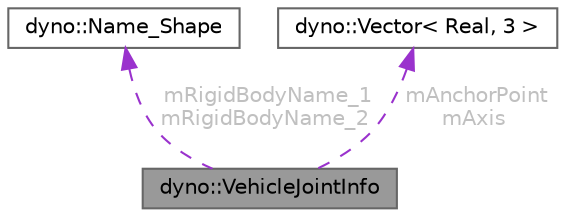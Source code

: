 digraph "dyno::VehicleJointInfo"
{
 // LATEX_PDF_SIZE
  bgcolor="transparent";
  edge [fontname=Helvetica,fontsize=10,labelfontname=Helvetica,labelfontsize=10];
  node [fontname=Helvetica,fontsize=10,shape=box,height=0.2,width=0.4];
  Node1 [id="Node000001",label="dyno::VehicleJointInfo",height=0.2,width=0.4,color="gray40", fillcolor="grey60", style="filled", fontcolor="black",tooltip="The joint information is stored in mVehicleJointInfo."];
  Node2 -> Node1 [id="edge1_Node000001_Node000002",dir="back",color="darkorchid3",style="dashed",tooltip=" ",label=" mRigidBodyName_1\nmRigidBodyName_2",fontcolor="grey" ];
  Node2 [id="Node000002",label="dyno::Name_Shape",height=0.2,width=0.4,color="gray40", fillcolor="white", style="filled",URL="$structdyno_1_1_name___shape.html",tooltip=" "];
  Node3 -> Node1 [id="edge2_Node000001_Node000003",dir="back",color="darkorchid3",style="dashed",tooltip=" ",label=" mAnchorPoint\nmAxis",fontcolor="grey" ];
  Node3 [id="Node000003",label="dyno::Vector\< Real, 3 \>",height=0.2,width=0.4,color="gray40", fillcolor="white", style="filled",URL="$classdyno_1_1_vector.html",tooltip=" "];
}
